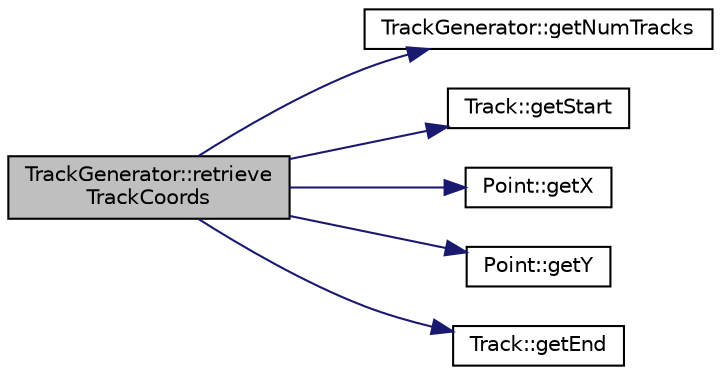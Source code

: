 digraph "TrackGenerator::retrieveTrackCoords"
{
  edge [fontname="Helvetica",fontsize="10",labelfontname="Helvetica",labelfontsize="10"];
  node [fontname="Helvetica",fontsize="10",shape=record];
  rankdir="LR";
  Node1 [label="TrackGenerator::retrieve\lTrackCoords",height=0.2,width=0.4,color="black", fillcolor="grey75", style="filled" fontcolor="black"];
  Node1 -> Node2 [color="midnightblue",fontsize="10",style="solid",fontname="Helvetica"];
  Node2 [label="TrackGenerator::getNumTracks",height=0.2,width=0.4,color="black", fillcolor="white", style="filled",URL="$classTrackGenerator.html#a078d71a343d4c245c38195491b2d024c",tooltip="Return the total number of Tracks across the Geometry."];
  Node1 -> Node3 [color="midnightblue",fontsize="10",style="solid",fontname="Helvetica"];
  Node3 [label="Track::getStart",height=0.2,width=0.4,color="black", fillcolor="white", style="filled",URL="$classTrack.html#a14cbba36e759b0191961e05debcc527c",tooltip="Returns a pointer to the Track&#39;s start Point."];
  Node1 -> Node4 [color="midnightblue",fontsize="10",style="solid",fontname="Helvetica"];
  Node4 [label="Point::getX",height=0.2,width=0.4,color="black", fillcolor="white", style="filled",URL="$classPoint.html#af52a20a376f8f31e87658837565d3812",tooltip="Returns this Point&#39;s x-coordinate."];
  Node1 -> Node5 [color="midnightblue",fontsize="10",style="solid",fontname="Helvetica"];
  Node5 [label="Point::getY",height=0.2,width=0.4,color="black", fillcolor="white", style="filled",URL="$classPoint.html#aac5008459bf0e0053ce744a69187bae7",tooltip="Returns this Point&#39;s y-coordinate."];
  Node1 -> Node6 [color="midnightblue",fontsize="10",style="solid",fontname="Helvetica"];
  Node6 [label="Track::getEnd",height=0.2,width=0.4,color="black", fillcolor="white", style="filled",URL="$classTrack.html#adecdf5c5a6905609248b4fc30af5f111",tooltip="Returns a pointer to the Track&#39;s end Point."];
}
